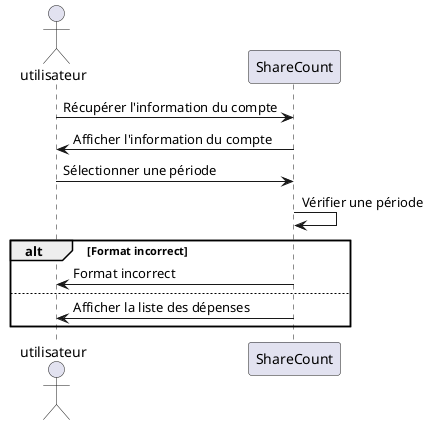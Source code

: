 @startuml  Consulter la liste des dépenses/montant de la cagnotte

actor utilisateur as u
participant ShareCount as sc

u -> sc : Récupérer l'information du compte
sc -> u : Afficher l'information du compte
u -> sc : Sélectionner une période
sc -> sc : Vérifier une période

alt Format incorrect
sc -> u : Format incorrect
else

sc -> u : Afficher la liste des dépenses
end

@enduml